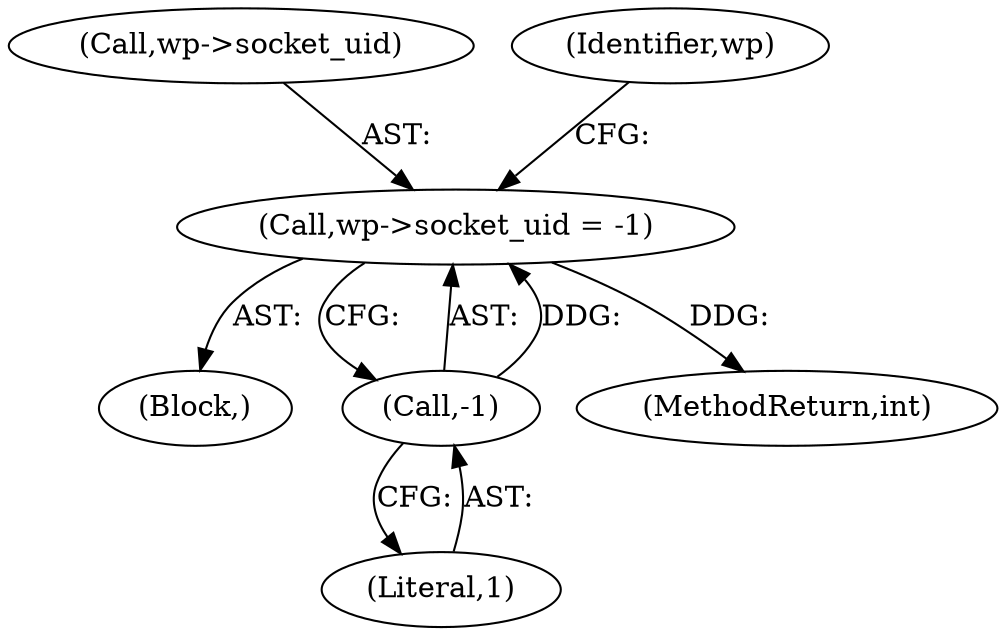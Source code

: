digraph "0_php-src_35ceea928b12373a3b1e3eecdc32ed323223a40d@API" {
"1000112" [label="(Call,wp->socket_uid = -1)"];
"1000116" [label="(Call,-1)"];
"1000105" [label="(Block,)"];
"1000113" [label="(Call,wp->socket_uid)"];
"1000120" [label="(Identifier,wp)"];
"1000116" [label="(Call,-1)"];
"1000248" [label="(MethodReturn,int)"];
"1000112" [label="(Call,wp->socket_uid = -1)"];
"1000117" [label="(Literal,1)"];
"1000112" -> "1000105"  [label="AST: "];
"1000112" -> "1000116"  [label="CFG: "];
"1000113" -> "1000112"  [label="AST: "];
"1000116" -> "1000112"  [label="AST: "];
"1000120" -> "1000112"  [label="CFG: "];
"1000112" -> "1000248"  [label="DDG: "];
"1000116" -> "1000112"  [label="DDG: "];
"1000116" -> "1000117"  [label="CFG: "];
"1000117" -> "1000116"  [label="AST: "];
}
